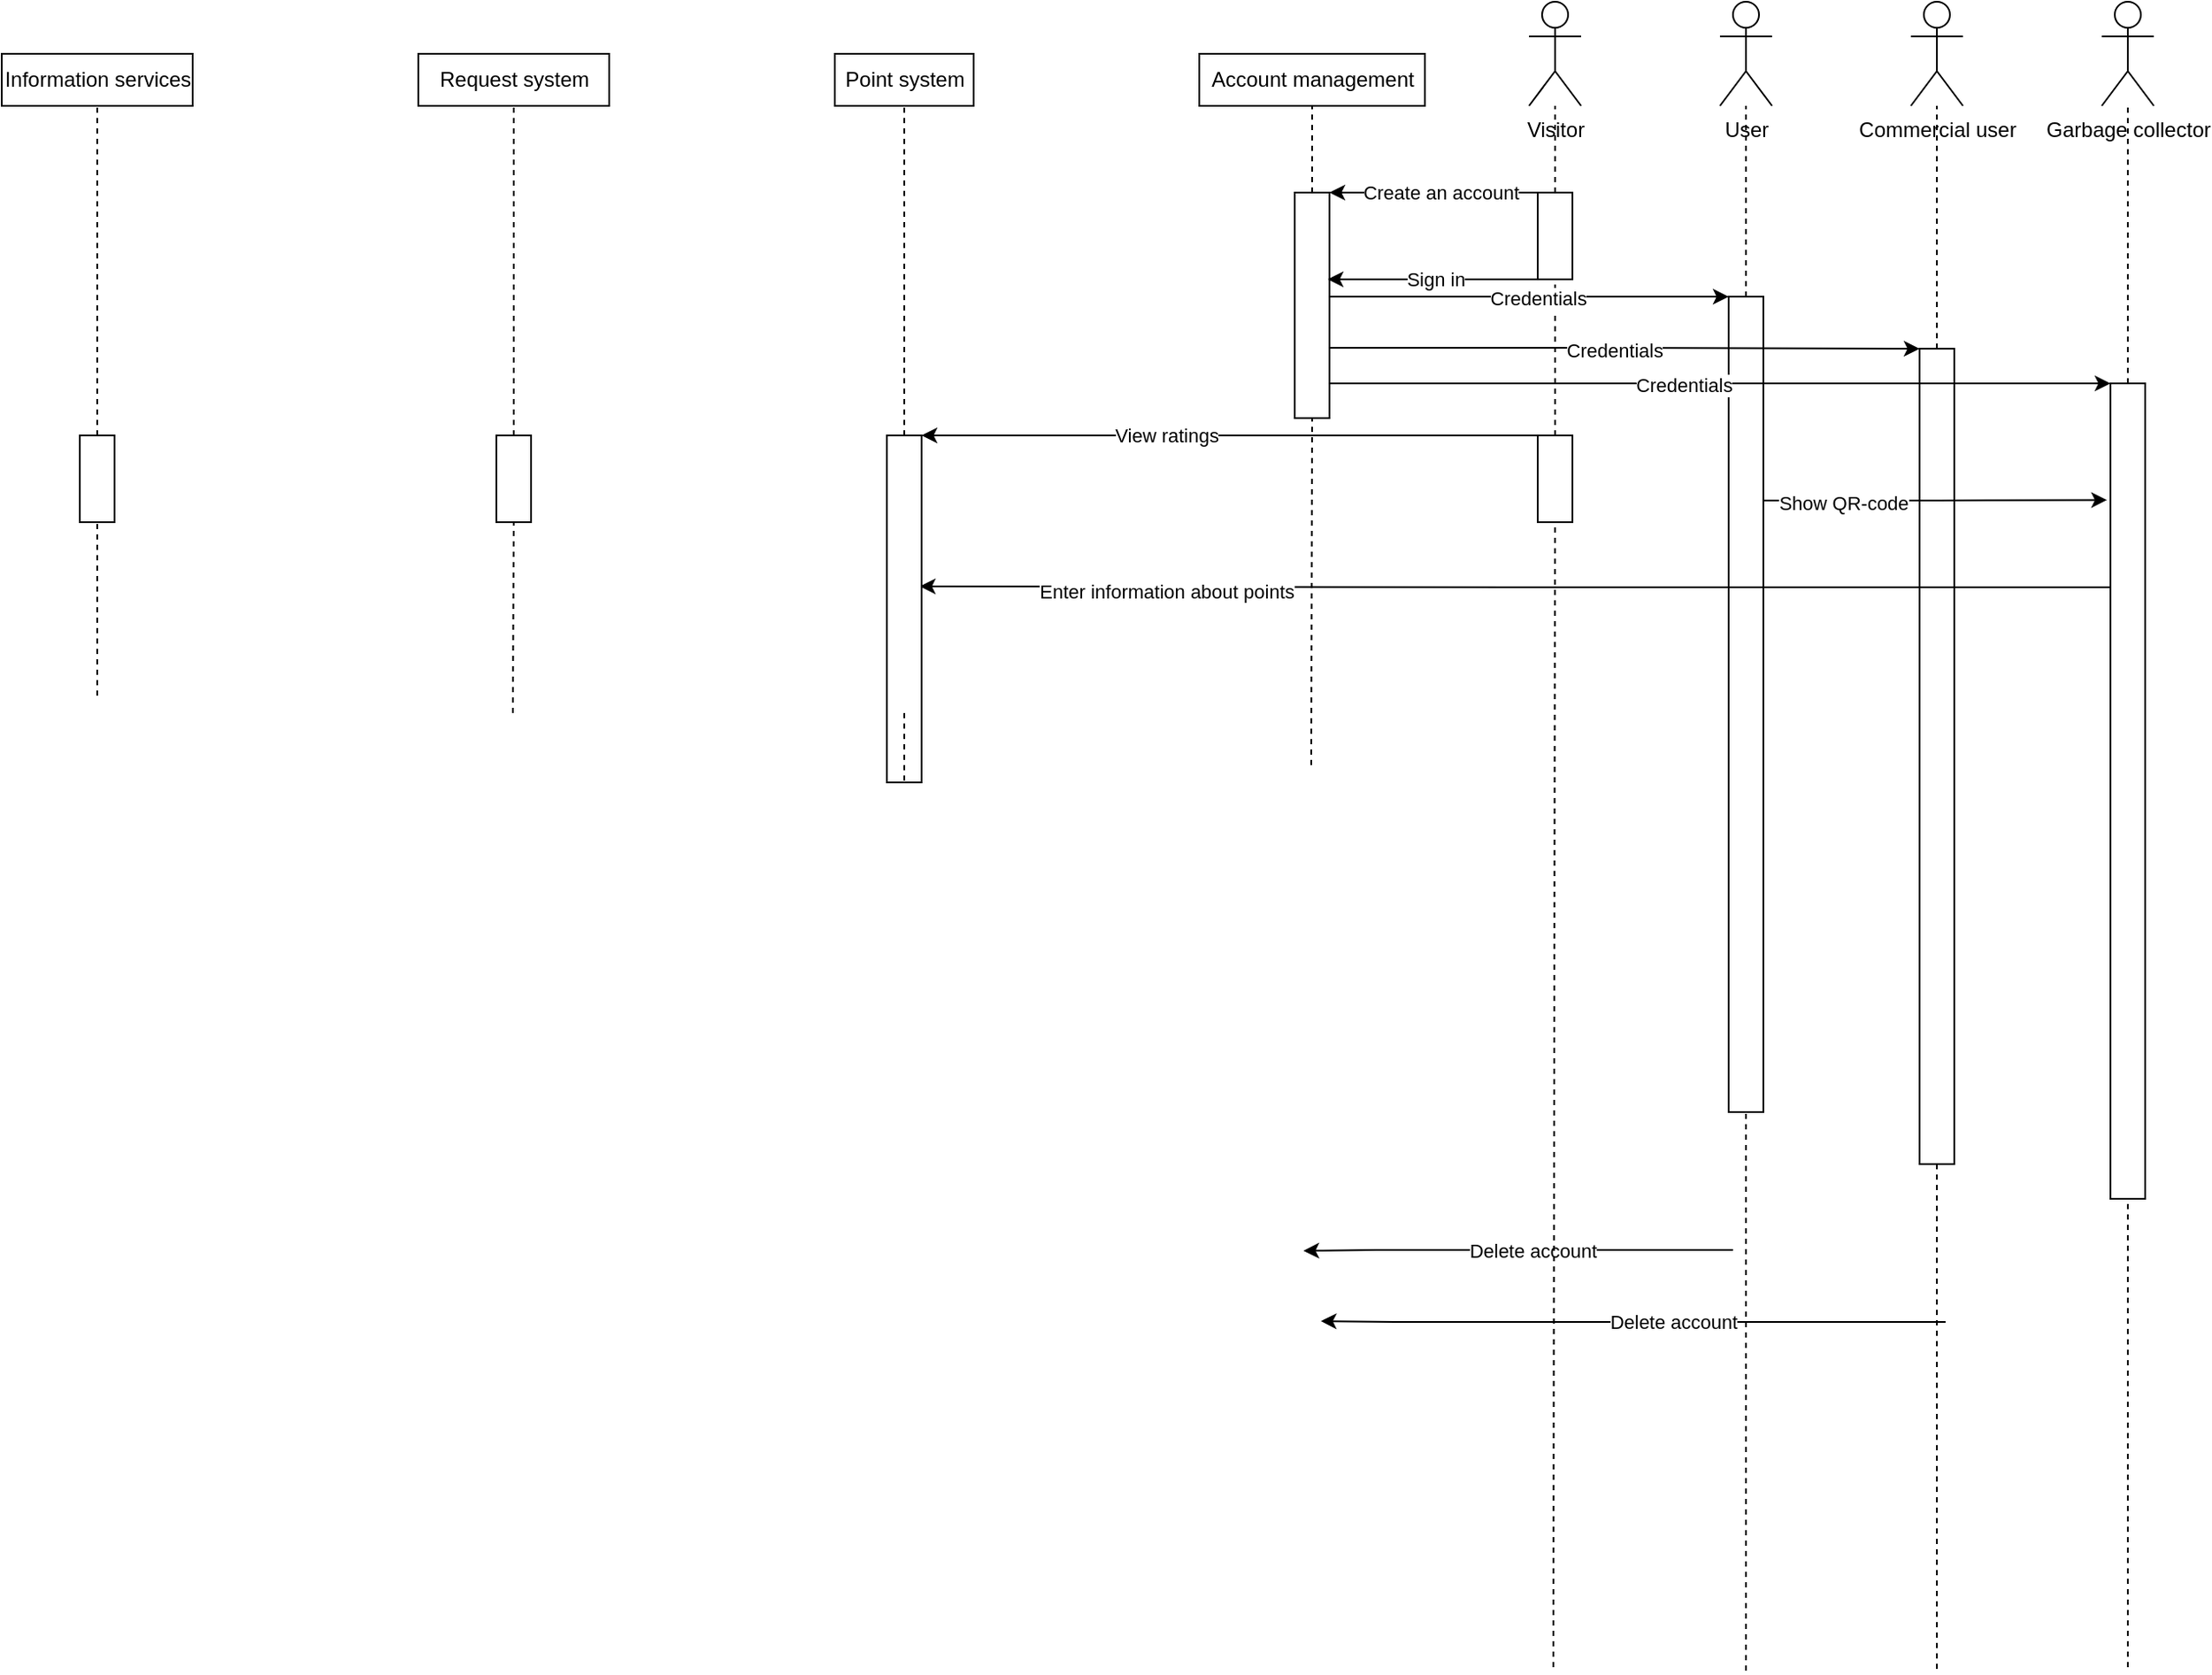 <mxfile version="14.4.9" type="github">
  <diagram id="kgpKYQtTHZ0yAKxKKP6v" name="Page-1">
    <mxGraphModel dx="1755" dy="788" grid="1" gridSize="10" guides="1" tooltips="1" connect="1" arrows="1" fold="1" page="1" pageScale="1" pageWidth="850" pageHeight="1100" math="0" shadow="0">
      <root>
        <mxCell id="0" />
        <mxCell id="1" parent="0" />
        <mxCell id="hUNG6CEszb41kodtaODO-1" value="Visitor" style="shape=umlActor;verticalLabelPosition=bottom;verticalAlign=top;html=1;" vertex="1" parent="1">
          <mxGeometry x="710" y="130" width="30" height="60" as="geometry" />
        </mxCell>
        <mxCell id="hUNG6CEszb41kodtaODO-2" value="User" style="shape=umlActor;verticalLabelPosition=bottom;verticalAlign=top;html=1;" vertex="1" parent="1">
          <mxGeometry x="820" y="130" width="30" height="60" as="geometry" />
        </mxCell>
        <mxCell id="hUNG6CEszb41kodtaODO-3" value="Commercial user" style="shape=umlActor;verticalLabelPosition=bottom;verticalAlign=top;html=1;" vertex="1" parent="1">
          <mxGeometry x="930" y="130" width="30" height="60" as="geometry" />
        </mxCell>
        <mxCell id="hUNG6CEszb41kodtaODO-4" value="Garbage collector" style="shape=umlActor;verticalLabelPosition=bottom;verticalAlign=top;html=1;" vertex="1" parent="1">
          <mxGeometry x="1040" y="130" width="30" height="60" as="geometry" />
        </mxCell>
        <mxCell id="hUNG6CEszb41kodtaODO-7" value="Information services" style="html=1;" vertex="1" parent="1">
          <mxGeometry x="-170" y="160" width="110" height="30" as="geometry" />
        </mxCell>
        <mxCell id="hUNG6CEszb41kodtaODO-8" value="Request system" style="html=1;" vertex="1" parent="1">
          <mxGeometry x="70" y="160" width="110" height="30" as="geometry" />
        </mxCell>
        <mxCell id="hUNG6CEszb41kodtaODO-9" value="Point system" style="html=1;" vertex="1" parent="1">
          <mxGeometry x="310" y="160" width="80" height="30" as="geometry" />
        </mxCell>
        <mxCell id="hUNG6CEszb41kodtaODO-10" value="Account management" style="html=1;" vertex="1" parent="1">
          <mxGeometry x="520" y="160" width="130" height="30" as="geometry" />
        </mxCell>
        <mxCell id="hUNG6CEszb41kodtaODO-11" value="" style="endArrow=none;dashed=1;html=1;entryX=0.5;entryY=1;entryDx=0;entryDy=0;" edge="1" parent="1" source="hUNG6CEszb41kodtaODO-51" target="hUNG6CEszb41kodtaODO-7">
          <mxGeometry width="50" height="50" relative="1" as="geometry">
            <mxPoint x="-115" y="530" as="sourcePoint" />
            <mxPoint x="-80" y="220" as="targetPoint" />
          </mxGeometry>
        </mxCell>
        <mxCell id="hUNG6CEszb41kodtaODO-12" value="" style="endArrow=none;dashed=1;html=1;entryX=0.5;entryY=1;entryDx=0;entryDy=0;" edge="1" parent="1" source="hUNG6CEszb41kodtaODO-53" target="hUNG6CEszb41kodtaODO-9">
          <mxGeometry width="50" height="50" relative="1" as="geometry">
            <mxPoint x="350" y="540" as="sourcePoint" />
            <mxPoint x="350" y="200" as="targetPoint" />
          </mxGeometry>
        </mxCell>
        <mxCell id="hUNG6CEszb41kodtaODO-13" value="" style="endArrow=none;dashed=1;html=1;entryX=0.5;entryY=1;entryDx=0;entryDy=0;" edge="1" parent="1" source="hUNG6CEszb41kodtaODO-52" target="hUNG6CEszb41kodtaODO-8">
          <mxGeometry width="50" height="50" relative="1" as="geometry">
            <mxPoint x="124.5" y="540" as="sourcePoint" />
            <mxPoint x="124.5" y="200" as="targetPoint" />
          </mxGeometry>
        </mxCell>
        <mxCell id="hUNG6CEszb41kodtaODO-14" value="" style="endArrow=none;dashed=1;html=1;entryX=0.5;entryY=1;entryDx=0;entryDy=0;" edge="1" parent="1" source="hUNG6CEszb41kodtaODO-20" target="hUNG6CEszb41kodtaODO-10">
          <mxGeometry width="50" height="50" relative="1" as="geometry">
            <mxPoint x="584.5" y="570" as="sourcePoint" />
            <mxPoint x="584.5" y="230" as="targetPoint" />
          </mxGeometry>
        </mxCell>
        <mxCell id="hUNG6CEszb41kodtaODO-15" value="" style="endArrow=none;dashed=1;html=1;" edge="1" parent="1" source="hUNG6CEszb41kodtaODO-38" target="hUNG6CEszb41kodtaODO-1">
          <mxGeometry width="50" height="50" relative="1" as="geometry">
            <mxPoint x="724" y="570" as="sourcePoint" />
            <mxPoint x="770" y="350" as="targetPoint" />
          </mxGeometry>
        </mxCell>
        <mxCell id="hUNG6CEszb41kodtaODO-16" value="" style="endArrow=none;dashed=1;html=1;" edge="1" parent="1" source="hUNG6CEszb41kodtaODO-40" target="hUNG6CEszb41kodtaODO-2">
          <mxGeometry width="50" height="50" relative="1" as="geometry">
            <mxPoint x="835" y="1092" as="sourcePoint" />
            <mxPoint x="835.427" y="200" as="targetPoint" />
          </mxGeometry>
        </mxCell>
        <mxCell id="hUNG6CEszb41kodtaODO-17" value="" style="endArrow=none;dashed=1;html=1;" edge="1" parent="1" source="hUNG6CEszb41kodtaODO-42" target="hUNG6CEszb41kodtaODO-3">
          <mxGeometry width="50" height="50" relative="1" as="geometry">
            <mxPoint x="945" y="1091" as="sourcePoint" />
            <mxPoint x="945.427" y="210" as="targetPoint" />
          </mxGeometry>
        </mxCell>
        <mxCell id="hUNG6CEszb41kodtaODO-18" value="" style="endArrow=none;dashed=1;html=1;" edge="1" parent="1" source="hUNG6CEszb41kodtaODO-46" target="hUNG6CEszb41kodtaODO-4">
          <mxGeometry width="50" height="50" relative="1" as="geometry">
            <mxPoint x="1055" y="1090" as="sourcePoint" />
            <mxPoint x="1055.427" y="210" as="targetPoint" />
          </mxGeometry>
        </mxCell>
        <mxCell id="hUNG6CEszb41kodtaODO-20" value="" style="rounded=0;whiteSpace=wrap;html=1;" vertex="1" parent="1">
          <mxGeometry x="575" y="240" width="20" height="130" as="geometry" />
        </mxCell>
        <mxCell id="hUNG6CEszb41kodtaODO-21" value="" style="endArrow=none;dashed=1;html=1;entryX=0.5;entryY=1;entryDx=0;entryDy=0;" edge="1" parent="1" target="hUNG6CEszb41kodtaODO-20">
          <mxGeometry width="50" height="50" relative="1" as="geometry">
            <mxPoint x="584.5" y="570" as="sourcePoint" />
            <mxPoint x="585" y="190" as="targetPoint" />
          </mxGeometry>
        </mxCell>
        <mxCell id="hUNG6CEszb41kodtaODO-19" value="" style="endArrow=classic;html=1;entryX=1;entryY=0;entryDx=0;entryDy=0;exitX=0;exitY=0;exitDx=0;exitDy=0;" edge="1" parent="1" source="hUNG6CEszb41kodtaODO-38" target="hUNG6CEszb41kodtaODO-20">
          <mxGeometry width="50" height="50" relative="1" as="geometry">
            <mxPoint x="670" y="200" as="sourcePoint" />
            <mxPoint x="660" y="260" as="targetPoint" />
          </mxGeometry>
        </mxCell>
        <mxCell id="hUNG6CEszb41kodtaODO-23" value="Create an account" style="edgeLabel;html=1;align=center;verticalAlign=middle;resizable=0;points=[];" vertex="1" connectable="0" parent="hUNG6CEszb41kodtaODO-19">
          <mxGeometry x="-0.2" y="-2" relative="1" as="geometry">
            <mxPoint x="-8" y="2" as="offset" />
          </mxGeometry>
        </mxCell>
        <mxCell id="hUNG6CEszb41kodtaODO-22" value="" style="endArrow=classic;html=1;exitX=0;exitY=1;exitDx=0;exitDy=0;" edge="1" parent="1" source="hUNG6CEszb41kodtaODO-38">
          <mxGeometry width="50" height="50" relative="1" as="geometry">
            <mxPoint x="720" y="285" as="sourcePoint" />
            <mxPoint x="594" y="290" as="targetPoint" />
          </mxGeometry>
        </mxCell>
        <mxCell id="hUNG6CEszb41kodtaODO-24" value="Sign in" style="edgeLabel;html=1;align=center;verticalAlign=middle;resizable=0;points=[];" vertex="1" connectable="0" parent="hUNG6CEszb41kodtaODO-22">
          <mxGeometry x="-0.376" relative="1" as="geometry">
            <mxPoint x="-21" as="offset" />
          </mxGeometry>
        </mxCell>
        <mxCell id="hUNG6CEszb41kodtaODO-31" style="edgeStyle=orthogonalEdgeStyle;rounded=0;orthogonalLoop=1;jettySize=auto;html=1;exitX=1;exitY=0.75;exitDx=0;exitDy=0;" edge="1" parent="1">
          <mxGeometry relative="1" as="geometry">
            <mxPoint x="580" y="850" as="targetPoint" />
            <mxPoint x="827.5" y="849.5" as="sourcePoint" />
            <Array as="points">
              <mxPoint x="622.5" y="850" />
            </Array>
          </mxGeometry>
        </mxCell>
        <mxCell id="hUNG6CEszb41kodtaODO-32" value="Delete account" style="edgeLabel;html=1;align=center;verticalAlign=middle;resizable=0;points=[];" vertex="1" connectable="0" parent="hUNG6CEszb41kodtaODO-31">
          <mxGeometry x="-0.261" relative="1" as="geometry">
            <mxPoint x="-24" as="offset" />
          </mxGeometry>
        </mxCell>
        <mxCell id="hUNG6CEszb41kodtaODO-33" style="edgeStyle=orthogonalEdgeStyle;rounded=0;orthogonalLoop=1;jettySize=auto;html=1;" edge="1" parent="1">
          <mxGeometry relative="1" as="geometry">
            <mxPoint x="590" y="890.5" as="targetPoint" />
            <mxPoint x="950" y="891" as="sourcePoint" />
            <Array as="points">
              <mxPoint x="632.5" y="890.5" />
            </Array>
          </mxGeometry>
        </mxCell>
        <mxCell id="hUNG6CEszb41kodtaODO-34" value="Delete account" style="edgeLabel;html=1;align=center;verticalAlign=middle;resizable=0;points=[];" vertex="1" connectable="0" parent="hUNG6CEszb41kodtaODO-33">
          <mxGeometry x="-0.261" relative="1" as="geometry">
            <mxPoint x="-24" as="offset" />
          </mxGeometry>
        </mxCell>
        <mxCell id="hUNG6CEszb41kodtaODO-38" value="" style="rounded=0;whiteSpace=wrap;html=1;" vertex="1" parent="1">
          <mxGeometry x="715" y="240" width="20" height="50" as="geometry" />
        </mxCell>
        <mxCell id="hUNG6CEszb41kodtaODO-39" value="" style="endArrow=none;dashed=1;html=1;" edge="1" parent="1" source="hUNG6CEszb41kodtaODO-48" target="hUNG6CEszb41kodtaODO-38">
          <mxGeometry width="50" height="50" relative="1" as="geometry">
            <mxPoint x="724" y="1090" as="sourcePoint" />
            <mxPoint x="724.927" y="190" as="targetPoint" />
          </mxGeometry>
        </mxCell>
        <mxCell id="hUNG6CEszb41kodtaODO-40" value="" style="rounded=0;whiteSpace=wrap;html=1;" vertex="1" parent="1">
          <mxGeometry x="825" y="300" width="20" height="470" as="geometry" />
        </mxCell>
        <mxCell id="hUNG6CEszb41kodtaODO-41" value="" style="endArrow=none;dashed=1;html=1;" edge="1" parent="1" target="hUNG6CEszb41kodtaODO-40">
          <mxGeometry width="50" height="50" relative="1" as="geometry">
            <mxPoint x="835" y="1092" as="sourcePoint" />
            <mxPoint x="835" y="190" as="targetPoint" />
          </mxGeometry>
        </mxCell>
        <mxCell id="hUNG6CEszb41kodtaODO-42" value="" style="rounded=0;whiteSpace=wrap;html=1;" vertex="1" parent="1">
          <mxGeometry x="935" y="330" width="20" height="470" as="geometry" />
        </mxCell>
        <mxCell id="hUNG6CEszb41kodtaODO-43" value="" style="endArrow=none;dashed=1;html=1;" edge="1" parent="1" target="hUNG6CEszb41kodtaODO-42">
          <mxGeometry width="50" height="50" relative="1" as="geometry">
            <mxPoint x="945" y="1091" as="sourcePoint" />
            <mxPoint x="945" y="190" as="targetPoint" />
          </mxGeometry>
        </mxCell>
        <mxCell id="hUNG6CEszb41kodtaODO-29" style="edgeStyle=orthogonalEdgeStyle;rounded=0;orthogonalLoop=1;jettySize=auto;html=1;exitX=1;exitY=0.75;exitDx=0;exitDy=0;entryX=0;entryY=0;entryDx=0;entryDy=0;" edge="1" parent="1" target="hUNG6CEszb41kodtaODO-42">
          <mxGeometry relative="1" as="geometry">
            <mxPoint x="930" y="330" as="targetPoint" />
            <mxPoint x="595" y="329.5" as="sourcePoint" />
            <Array as="points">
              <mxPoint x="770" y="330" />
            </Array>
          </mxGeometry>
        </mxCell>
        <mxCell id="hUNG6CEszb41kodtaODO-30" value="Credentials" style="edgeLabel;html=1;align=center;verticalAlign=middle;resizable=0;points=[];" vertex="1" connectable="0" parent="hUNG6CEszb41kodtaODO-29">
          <mxGeometry x="-0.261" relative="1" as="geometry">
            <mxPoint x="38" y="1" as="offset" />
          </mxGeometry>
        </mxCell>
        <mxCell id="hUNG6CEszb41kodtaODO-44" style="edgeStyle=orthogonalEdgeStyle;rounded=0;orthogonalLoop=1;jettySize=auto;html=1;entryX=0;entryY=0;entryDx=0;entryDy=0;exitX=1;exitY=0.854;exitDx=0;exitDy=0;exitPerimeter=0;" edge="1" parent="1" source="hUNG6CEszb41kodtaODO-20" target="hUNG6CEszb41kodtaODO-46">
          <mxGeometry relative="1" as="geometry">
            <mxPoint x="1025" y="350.5" as="targetPoint" />
            <mxPoint x="600" y="350" as="sourcePoint" />
            <Array as="points">
              <mxPoint x="595" y="350" />
            </Array>
          </mxGeometry>
        </mxCell>
        <mxCell id="hUNG6CEszb41kodtaODO-45" value="Credentials" style="edgeLabel;html=1;align=center;verticalAlign=middle;resizable=0;points=[];" vertex="1" connectable="0" parent="hUNG6CEszb41kodtaODO-44">
          <mxGeometry x="-0.261" relative="1" as="geometry">
            <mxPoint x="38" y="1" as="offset" />
          </mxGeometry>
        </mxCell>
        <mxCell id="hUNG6CEszb41kodtaODO-63" style="edgeStyle=orthogonalEdgeStyle;rounded=0;orthogonalLoop=1;jettySize=auto;html=1;exitX=0;exitY=0.25;exitDx=0;exitDy=0;entryX=0.95;entryY=0.435;entryDx=0;entryDy=0;entryPerimeter=0;" edge="1" parent="1" source="hUNG6CEszb41kodtaODO-46" target="hUNG6CEszb41kodtaODO-53">
          <mxGeometry relative="1" as="geometry">
            <mxPoint x="410" y="468" as="targetPoint" />
          </mxGeometry>
        </mxCell>
        <mxCell id="hUNG6CEszb41kodtaODO-64" value="Enter information about points" style="edgeLabel;html=1;align=center;verticalAlign=middle;resizable=0;points=[];labelBorderColor=none;" vertex="1" connectable="0" parent="hUNG6CEszb41kodtaODO-63">
          <mxGeometry x="-0.279" y="2" relative="1" as="geometry">
            <mxPoint x="-297" as="offset" />
          </mxGeometry>
        </mxCell>
        <mxCell id="hUNG6CEszb41kodtaODO-46" value="" style="rounded=0;whiteSpace=wrap;html=1;" vertex="1" parent="1">
          <mxGeometry x="1045" y="350" width="20" height="470" as="geometry" />
        </mxCell>
        <mxCell id="hUNG6CEszb41kodtaODO-47" value="" style="endArrow=none;dashed=1;html=1;" edge="1" parent="1" target="hUNG6CEszb41kodtaODO-46">
          <mxGeometry width="50" height="50" relative="1" as="geometry">
            <mxPoint x="1055" y="1090" as="sourcePoint" />
            <mxPoint x="1055" y="190" as="targetPoint" />
          </mxGeometry>
        </mxCell>
        <mxCell id="hUNG6CEszb41kodtaODO-25" style="edgeStyle=orthogonalEdgeStyle;rounded=0;orthogonalLoop=1;jettySize=auto;html=1;exitX=1;exitY=0.5;exitDx=0;exitDy=0;entryX=0;entryY=0;entryDx=0;entryDy=0;" edge="1" parent="1" source="hUNG6CEszb41kodtaODO-20" target="hUNG6CEszb41kodtaODO-40">
          <mxGeometry relative="1" as="geometry">
            <mxPoint x="830" y="308" as="targetPoint" />
            <Array as="points">
              <mxPoint x="595" y="300" />
            </Array>
          </mxGeometry>
        </mxCell>
        <mxCell id="hUNG6CEszb41kodtaODO-28" value="Credentials" style="edgeLabel;html=1;align=center;verticalAlign=middle;resizable=0;points=[];" vertex="1" connectable="0" parent="hUNG6CEszb41kodtaODO-25">
          <mxGeometry x="-0.261" relative="1" as="geometry">
            <mxPoint x="38" y="1" as="offset" />
          </mxGeometry>
        </mxCell>
        <mxCell id="hUNG6CEszb41kodtaODO-57" style="edgeStyle=orthogonalEdgeStyle;rounded=0;orthogonalLoop=1;jettySize=auto;html=1;exitX=0;exitY=0;exitDx=0;exitDy=0;entryX=1;entryY=0;entryDx=0;entryDy=0;" edge="1" parent="1" source="hUNG6CEszb41kodtaODO-48" target="hUNG6CEszb41kodtaODO-53">
          <mxGeometry relative="1" as="geometry">
            <Array as="points">
              <mxPoint x="540" y="380" />
              <mxPoint x="540" y="380" />
            </Array>
          </mxGeometry>
        </mxCell>
        <mxCell id="hUNG6CEszb41kodtaODO-58" value="View ratings" style="edgeLabel;html=1;align=center;verticalAlign=middle;resizable=0;points=[];" vertex="1" connectable="0" parent="hUNG6CEszb41kodtaODO-57">
          <mxGeometry x="0.206" y="3" relative="1" as="geometry">
            <mxPoint y="-3" as="offset" />
          </mxGeometry>
        </mxCell>
        <mxCell id="hUNG6CEszb41kodtaODO-48" value="" style="rounded=0;whiteSpace=wrap;html=1;" vertex="1" parent="1">
          <mxGeometry x="715" y="380" width="20" height="50" as="geometry" />
        </mxCell>
        <mxCell id="hUNG6CEszb41kodtaODO-49" value="" style="endArrow=none;dashed=1;html=1;" edge="1" parent="1" target="hUNG6CEszb41kodtaODO-48">
          <mxGeometry width="50" height="50" relative="1" as="geometry">
            <mxPoint x="724" y="1090" as="sourcePoint" />
            <mxPoint x="724.97" y="290" as="targetPoint" />
          </mxGeometry>
        </mxCell>
        <mxCell id="hUNG6CEszb41kodtaODO-52" value="" style="rounded=0;whiteSpace=wrap;html=1;" vertex="1" parent="1">
          <mxGeometry x="115" y="380" width="20" height="50" as="geometry" />
        </mxCell>
        <mxCell id="hUNG6CEszb41kodtaODO-54" value="" style="endArrow=none;dashed=1;html=1;entryX=0.5;entryY=1;entryDx=0;entryDy=0;" edge="1" parent="1" target="hUNG6CEszb41kodtaODO-52">
          <mxGeometry width="50" height="50" relative="1" as="geometry">
            <mxPoint x="124.5" y="540" as="sourcePoint" />
            <mxPoint x="125" y="190" as="targetPoint" />
          </mxGeometry>
        </mxCell>
        <mxCell id="hUNG6CEszb41kodtaODO-53" value="" style="rounded=0;whiteSpace=wrap;html=1;" vertex="1" parent="1">
          <mxGeometry x="340" y="380" width="20" height="200" as="geometry" />
        </mxCell>
        <mxCell id="hUNG6CEszb41kodtaODO-55" value="" style="endArrow=none;dashed=1;html=1;entryX=0.5;entryY=1;entryDx=0;entryDy=0;" edge="1" parent="1" target="hUNG6CEszb41kodtaODO-53">
          <mxGeometry width="50" height="50" relative="1" as="geometry">
            <mxPoint x="350" y="540" as="sourcePoint" />
            <mxPoint x="350" y="190" as="targetPoint" />
          </mxGeometry>
        </mxCell>
        <mxCell id="hUNG6CEszb41kodtaODO-51" value="" style="rounded=0;whiteSpace=wrap;html=1;" vertex="1" parent="1">
          <mxGeometry x="-125" y="380" width="20" height="50" as="geometry" />
        </mxCell>
        <mxCell id="hUNG6CEszb41kodtaODO-56" value="" style="endArrow=none;dashed=1;html=1;entryX=0.5;entryY=1;entryDx=0;entryDy=0;" edge="1" parent="1" target="hUNG6CEszb41kodtaODO-51">
          <mxGeometry width="50" height="50" relative="1" as="geometry">
            <mxPoint x="-115" y="530" as="sourcePoint" />
            <mxPoint x="-115" y="190" as="targetPoint" />
          </mxGeometry>
        </mxCell>
        <mxCell id="hUNG6CEszb41kodtaODO-61" style="edgeStyle=orthogonalEdgeStyle;rounded=0;orthogonalLoop=1;jettySize=auto;html=1;exitX=1;exitY=0.25;exitDx=0;exitDy=0;entryX=-0.1;entryY=0.143;entryDx=0;entryDy=0;entryPerimeter=0;" edge="1" parent="1" source="hUNG6CEszb41kodtaODO-40" target="hUNG6CEszb41kodtaODO-46">
          <mxGeometry relative="1" as="geometry" />
        </mxCell>
        <mxCell id="hUNG6CEszb41kodtaODO-62" value="Show QR-code" style="edgeLabel;html=1;align=center;verticalAlign=middle;resizable=0;points=[];" vertex="1" connectable="0" parent="hUNG6CEszb41kodtaODO-61">
          <mxGeometry x="-0.738" relative="1" as="geometry">
            <mxPoint x="19.26" y="1" as="offset" />
          </mxGeometry>
        </mxCell>
      </root>
    </mxGraphModel>
  </diagram>
</mxfile>
